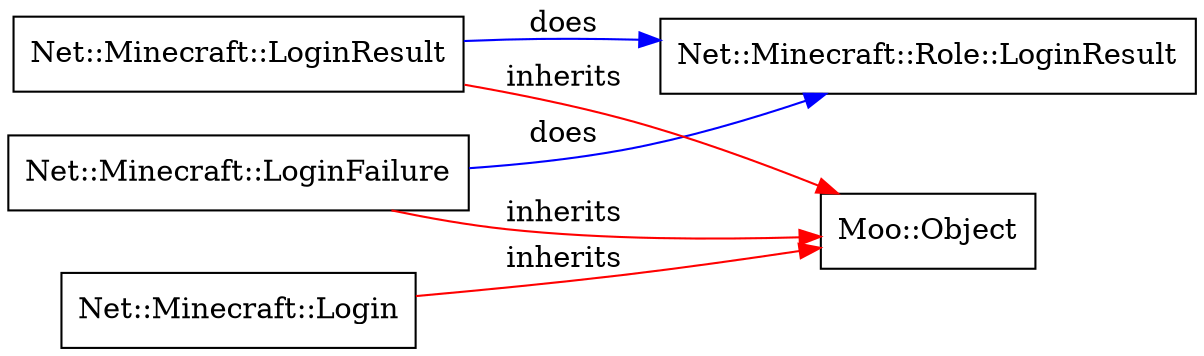 digraph test {
	rankdir=LR;
	ratio="fill";
	node [shape="box"];
	node1 [label="Net::Minecraft::Login"];
	node2 [label="Moo::Object"];
	node3 [label="Net::Minecraft::LoginFailure"];
	node4 [label="Net::Minecraft::Role::LoginResult"];
	node5 [label="Net::Minecraft::LoginResult"];
	node1 -> node2 [color="red", dir="forward", label="inherits"];
	node3 -> node2 [color="red", dir="forward", label="inherits"];
	node3 -> node4 [color="blue", dir="forward", label="does"];
	node5 -> node2 [color="red", dir="forward", label="inherits"];
	node5 -> node4 [color="blue", dir="forward", label="does"];
}
